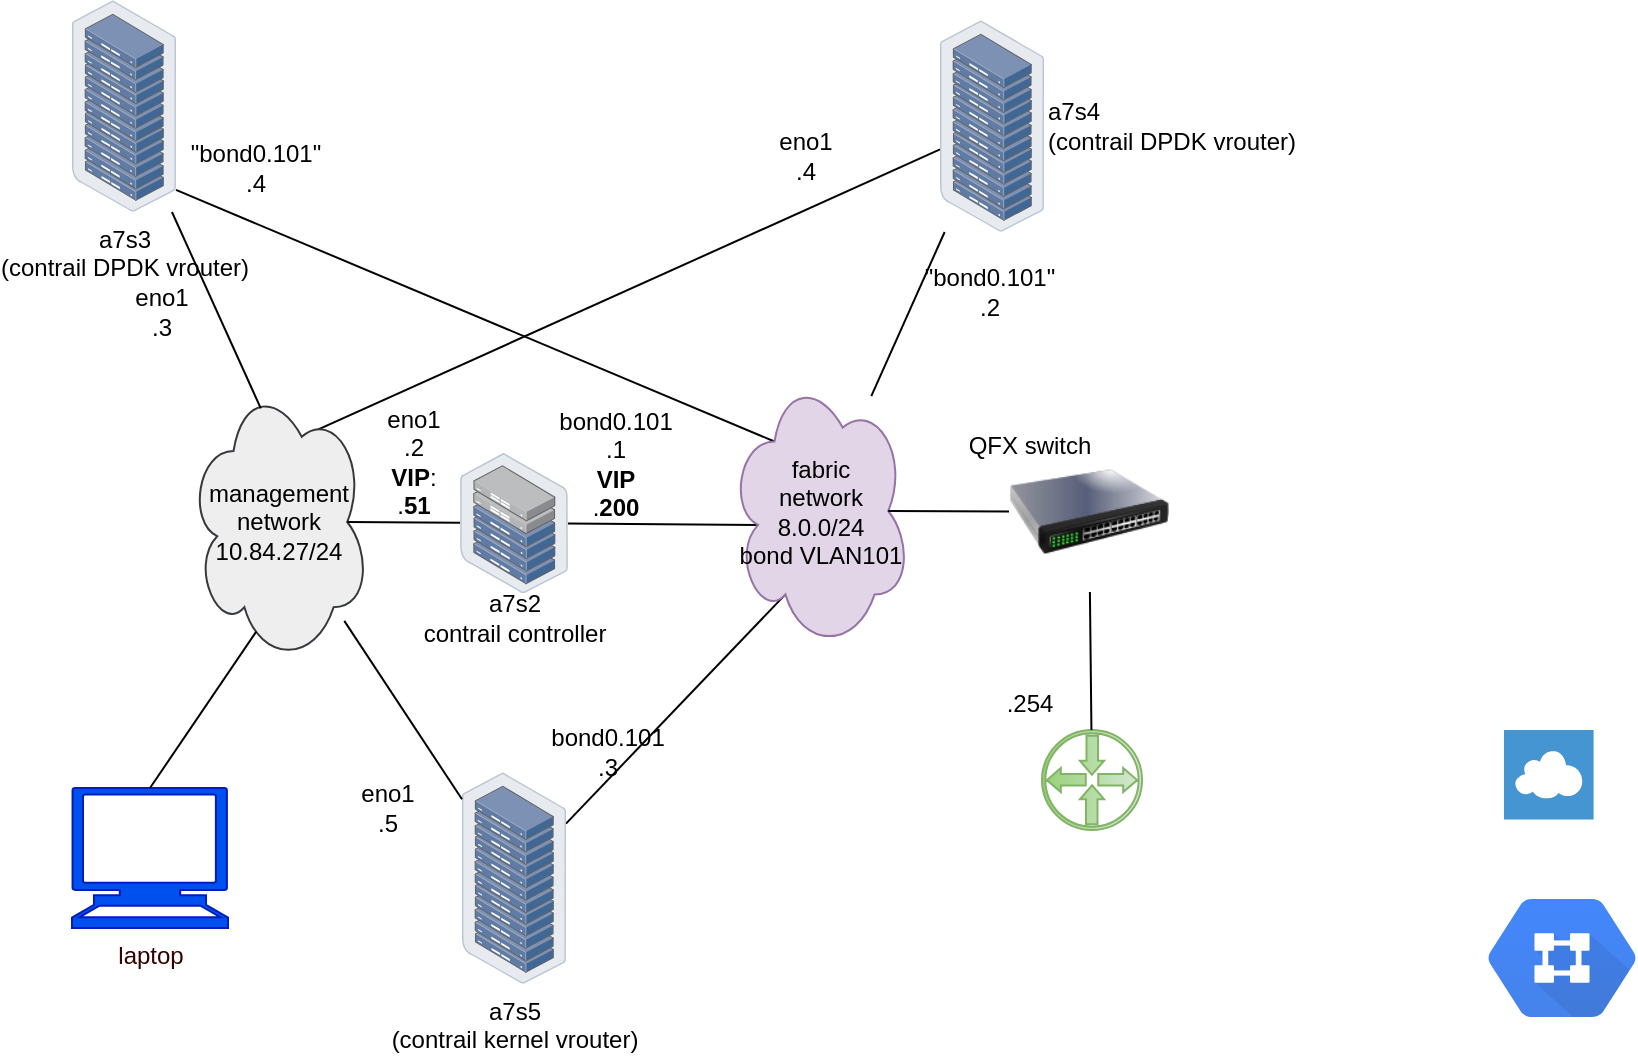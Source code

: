 <mxfile version="14.1.8" type="device"><diagram id="UR99uhJ07vgzcy22e4r4" name="Page-1"><mxGraphModel dx="1422" dy="822" grid="0" gridSize="10" guides="1" tooltips="1" connect="1" arrows="1" fold="1" page="1" pageScale="1" pageWidth="850" pageHeight="1100" math="0" shadow="0"><root><mxCell id="0"/><mxCell id="1" parent="0"/><mxCell id="UJwj1W0hyQ7cgSEmZKIp-6" value="" style="endArrow=none;html=1;entryX=0.31;entryY=0.8;entryDx=0;entryDy=0;entryPerimeter=0;" parent="1" source="UJwj1W0hyQ7cgSEmZKIp-4" target="n4Pi40cuhcA4djitd8lm-44" edge="1"><mxGeometry width="50" height="50" relative="1" as="geometry"><mxPoint x="322" y="581" as="sourcePoint"/><mxPoint x="146" y="769" as="targetPoint"/></mxGeometry></mxCell><mxCell id="n4Pi40cuhcA4djitd8lm-17" style="edgeStyle=none;rounded=0;orthogonalLoop=1;jettySize=auto;html=1;endArrow=none;endFill=0;entryX=0.16;entryY=0.55;entryDx=0;entryDy=0;entryPerimeter=0;" parent="1" source="n4Pi40cuhcA4djitd8lm-39" target="n4Pi40cuhcA4djitd8lm-44" edge="1"><mxGeometry relative="1" as="geometry"><mxPoint x="316.167" y="430.833" as="sourcePoint"/><mxPoint x="273.667" y="590.833" as="targetPoint"/></mxGeometry></mxCell><mxCell id="n4Pi40cuhcA4djitd8lm-16" style="edgeStyle=none;rounded=0;orthogonalLoop=1;jettySize=auto;html=1;exitX=0.625;exitY=0.2;exitDx=0;exitDy=0;exitPerimeter=0;endArrow=none;endFill=0;" parent="1" source="n4Pi40cuhcA4djitd8lm-10" target="n4Pi40cuhcA4djitd8lm-38" edge="1"><mxGeometry relative="1" as="geometry"><mxPoint x="177.833" y="551.667" as="sourcePoint"/><mxPoint x="226.167" y="580.833" as="targetPoint"/></mxGeometry></mxCell><mxCell id="n4Pi40cuhcA4djitd8lm-18" style="edgeStyle=none;rounded=0;orthogonalLoop=1;jettySize=auto;html=1;exitX=1;exitY=0.896;exitDx=0;exitDy=0;endArrow=none;endFill=0;exitPerimeter=0;entryX=0.25;entryY=0.25;entryDx=0;entryDy=0;entryPerimeter=0;" parent="1" source="n4Pi40cuhcA4djitd8lm-37" target="n4Pi40cuhcA4djitd8lm-44" edge="1"><mxGeometry relative="1" as="geometry"><mxPoint x="277.833" y="287.5" as="sourcePoint"/><mxPoint x="409.007" y="449.194" as="targetPoint"/></mxGeometry></mxCell><mxCell id="n4Pi40cuhcA4djitd8lm-1" value="" style="pointerEvents=1;shadow=0;dashed=0;html=1;strokeColor=#82b366;fillColor=#d5e8d4;aspect=fixed;labelPosition=center;verticalLabelPosition=bottom;verticalAlign=top;align=center;outlineConnect=0;shape=mxgraph.vvd.physical_upstream_router;direction=south;gradientColor=#97d077;" parent="1" vertex="1"><mxGeometry x="553" y="536" width="50" height="50" as="geometry"/></mxCell><mxCell id="n4Pi40cuhcA4djitd8lm-8" value="" style="image;html=1;labelBackgroundColor=#ffffff;image=img/lib/clip_art/networking/Switch_128x128.png" parent="1" vertex="1"><mxGeometry x="536.5" y="387" width="80" height="80" as="geometry"/></mxCell><mxCell id="n4Pi40cuhcA4djitd8lm-9" value="&lt;font color=&quot;#330000&quot;&gt;laptop&lt;br&gt;&lt;/font&gt;" style="shape=mxgraph.signs.tech.computer;html=1;fillColor=#0050ef;strokeColor=#001DBC;verticalLabelPosition=bottom;verticalAlign=top;align=center;fontColor=#ffffff;labelPosition=center;" parent="1" vertex="1"><mxGeometry x="68" y="565" width="78" height="70" as="geometry"/></mxCell><mxCell id="n4Pi40cuhcA4djitd8lm-10" value="management&lt;br&gt;network&lt;br&gt;10.84.27/24" style="ellipse;shape=cloud;whiteSpace=wrap;html=1;fillColor=#eeeeee;strokeColor=#36393d;" parent="1" vertex="1"><mxGeometry x="126" y="361" width="91" height="142" as="geometry"/></mxCell><mxCell id="n4Pi40cuhcA4djitd8lm-15" style="edgeStyle=none;rounded=0;orthogonalLoop=1;jettySize=auto;html=1;exitX=0.875;exitY=0.5;exitDx=0;exitDy=0;exitPerimeter=0;endArrow=none;endFill=0;" parent="1" source="n4Pi40cuhcA4djitd8lm-10" target="n4Pi40cuhcA4djitd8lm-39" edge="1"><mxGeometry relative="1" as="geometry"><mxPoint x="205.333" y="425" as="sourcePoint"/><mxPoint x="266.0" y="431" as="targetPoint"/></mxGeometry></mxCell><mxCell id="n4Pi40cuhcA4djitd8lm-19" style="edgeStyle=none;rounded=0;orthogonalLoop=1;jettySize=auto;html=1;endArrow=none;endFill=0;" parent="1" source="n4Pi40cuhcA4djitd8lm-38" target="n4Pi40cuhcA4djitd8lm-44" edge="1"><mxGeometry relative="1" as="geometry"><mxPoint x="276.167" y="580.833" as="sourcePoint"/><mxPoint x="448.667" y="414.167" as="targetPoint"/></mxGeometry></mxCell><mxCell id="n4Pi40cuhcA4djitd8lm-21" style="edgeStyle=none;rounded=0;orthogonalLoop=1;jettySize=auto;html=1;endArrow=none;endFill=0;" parent="1" source="n4Pi40cuhcA4djitd8lm-8" target="n4Pi40cuhcA4djitd8lm-1" edge="1"><mxGeometry relative="1" as="geometry"><mxPoint x="508.985" y="447.451" as="sourcePoint"/><mxPoint x="578.667" y="445.833" as="targetPoint"/></mxGeometry></mxCell><mxCell id="n4Pi40cuhcA4djitd8lm-22" style="edgeStyle=none;rounded=0;orthogonalLoop=1;jettySize=auto;html=1;endArrow=none;endFill=0;entryX=0.5;entryY=0;entryDx=0;entryDy=0;entryPerimeter=0;exitX=0.374;exitY=0.887;exitDx=0;exitDy=0;exitPerimeter=0;" parent="1" source="n4Pi40cuhcA4djitd8lm-10" target="n4Pi40cuhcA4djitd8lm-9" edge="1"><mxGeometry relative="1" as="geometry"><mxPoint x="769" y="431" as="sourcePoint"/><mxPoint x="719" y="442" as="targetPoint"/></mxGeometry></mxCell><mxCell id="n4Pi40cuhcA4djitd8lm-29" value="bond0.101 .3" style="text;html=1;strokeColor=none;fillColor=none;align=center;verticalAlign=middle;whiteSpace=wrap;rounded=0;" parent="1" vertex="1"><mxGeometry x="316" y="537" width="40" height="20" as="geometry"/></mxCell><mxCell id="n4Pi40cuhcA4djitd8lm-31" value=".254" style="text;html=1;strokeColor=none;fillColor=none;align=center;verticalAlign=middle;whiteSpace=wrap;rounded=0;" parent="1" vertex="1"><mxGeometry x="527" y="513" width="40" height="20" as="geometry"/></mxCell><mxCell id="n4Pi40cuhcA4djitd8lm-37" value="a7s3&lt;br&gt;(contrail DPDK vrouter)" style="points=[];aspect=fixed;html=1;align=center;shadow=0;dashed=0;image;image=img/lib/allied_telesis/storage/Datacenter_Server_Rack.svg;labelPosition=center;verticalLabelPosition=bottom;verticalAlign=top;" parent="1" vertex="1"><mxGeometry x="68" y="171" width="52" height="106" as="geometry"/></mxCell><mxCell id="n4Pi40cuhcA4djitd8lm-38" value="a7s4&lt;br&gt;(contrail DPDK vrouter)" style="points=[];aspect=fixed;html=1;align=left;shadow=0;dashed=0;image;image=img/lib/allied_telesis/storage/Datacenter_Server_Rack.svg;labelPosition=right;verticalLabelPosition=middle;verticalAlign=middle;" parent="1" vertex="1"><mxGeometry x="502" y="181" width="52" height="106" as="geometry"/></mxCell><mxCell id="n4Pi40cuhcA4djitd8lm-39" value="" style="points=[];aspect=fixed;html=1;align=center;shadow=0;dashed=0;image;image=img/lib/allied_telesis/storage/Datacenter_Server_Half_Rack_ToR.svg;labelPosition=center;verticalLabelPosition=top;verticalAlign=bottom;" parent="1" vertex="1"><mxGeometry x="262" y="397.5" width="54" height="70" as="geometry"/></mxCell><mxCell id="n4Pi40cuhcA4djitd8lm-44" value="fabric&lt;br&gt;network&lt;br&gt;8.0.0/24&lt;br&gt;bond VLAN101" style="ellipse;shape=cloud;whiteSpace=wrap;html=1;fillColor=#e1d5e7;strokeColor=#9673a6;" parent="1" vertex="1"><mxGeometry x="396.5" y="357" width="91" height="139" as="geometry"/></mxCell><mxCell id="n4Pi40cuhcA4djitd8lm-45" style="edgeStyle=none;rounded=0;orthogonalLoop=1;jettySize=auto;html=1;endArrow=none;endFill=0;entryX=0.875;entryY=0.5;entryDx=0;entryDy=0;entryPerimeter=0;" parent="1" source="n4Pi40cuhcA4djitd8lm-8" target="n4Pi40cuhcA4djitd8lm-44" edge="1"><mxGeometry relative="1" as="geometry"><mxPoint x="321" y="442.5" as="sourcePoint"/><mxPoint x="382.833" y="442.5" as="targetPoint"/></mxGeometry></mxCell><mxCell id="n4Pi40cuhcA4djitd8lm-47" value="QFX switch&lt;br&gt;" style="text;html=1;strokeColor=none;fillColor=none;align=center;verticalAlign=middle;whiteSpace=wrap;rounded=0;" parent="1" vertex="1"><mxGeometry x="511" y="384" width="72" height="20" as="geometry"/></mxCell><mxCell id="n4Pi40cuhcA4djitd8lm-52" value="a7s2&lt;br&gt;contrail controller" style="text;html=1;strokeColor=none;fillColor=none;align=center;verticalAlign=middle;whiteSpace=wrap;rounded=0;" parent="1" vertex="1"><mxGeometry x="178.5" y="470" width="221" height="20" as="geometry"/></mxCell><mxCell id="WrIc0MujglMM-a-qvL1S-2" value="eno1 .5" style="text;html=1;strokeColor=none;fillColor=none;align=center;verticalAlign=middle;whiteSpace=wrap;rounded=0;" parent="1" vertex="1"><mxGeometry x="206" y="565" width="40" height="20" as="geometry"/></mxCell><mxCell id="WrIc0MujglMM-a-qvL1S-3" value="&quot;bond0.101&quot; .4" style="text;html=1;strokeColor=none;fillColor=none;align=center;verticalAlign=middle;whiteSpace=wrap;rounded=0;" parent="1" vertex="1"><mxGeometry x="140" y="245" width="40" height="20" as="geometry"/></mxCell><mxCell id="WrIc0MujglMM-a-qvL1S-4" value="eno1 .3" style="text;html=1;strokeColor=none;fillColor=none;align=center;verticalAlign=middle;whiteSpace=wrap;rounded=0;" parent="1" vertex="1"><mxGeometry x="93" y="317" width="40" height="20" as="geometry"/></mxCell><mxCell id="WrIc0MujglMM-a-qvL1S-5" value="eno1 .2&lt;br&gt;&lt;b&gt;VIP&lt;/b&gt;: .&lt;b&gt;51&lt;/b&gt;" style="text;html=1;strokeColor=none;fillColor=none;align=center;verticalAlign=middle;whiteSpace=wrap;rounded=0;" parent="1" vertex="1"><mxGeometry x="219" y="392" width="40" height="20" as="geometry"/></mxCell><mxCell id="UJwj1W0hyQ7cgSEmZKIp-3" value="eno1 .4" style="text;html=1;strokeColor=none;fillColor=none;align=center;verticalAlign=middle;whiteSpace=wrap;rounded=0;" parent="1" vertex="1"><mxGeometry x="415" y="239" width="40" height="20" as="geometry"/></mxCell><mxCell id="UJwj1W0hyQ7cgSEmZKIp-4" value="a7s5&lt;br&gt;(contrail kernel vrouter)" style="points=[];aspect=fixed;html=1;align=center;shadow=0;dashed=0;image;image=img/lib/allied_telesis/storage/Datacenter_Server_Rack.svg;labelPosition=center;verticalLabelPosition=bottom;verticalAlign=top;" parent="1" vertex="1"><mxGeometry x="263" y="557" width="52" height="106" as="geometry"/></mxCell><mxCell id="UJwj1W0hyQ7cgSEmZKIp-5" value="" style="endArrow=none;html=1;" parent="1" source="UJwj1W0hyQ7cgSEmZKIp-4" target="n4Pi40cuhcA4djitd8lm-10" edge="1"><mxGeometry width="50" height="50" relative="1" as="geometry"><mxPoint x="96" y="819" as="sourcePoint"/><mxPoint x="209" y="512" as="targetPoint"/></mxGeometry></mxCell><mxCell id="n4Pi40cuhcA4djitd8lm-13" style="edgeStyle=none;rounded=0;orthogonalLoop=1;jettySize=auto;html=1;exitX=0.4;exitY=0.1;exitDx=0;exitDy=0;exitPerimeter=0;endArrow=none;endFill=0;" parent="1" source="n4Pi40cuhcA4djitd8lm-10" target="n4Pi40cuhcA4djitd8lm-37" edge="1"><mxGeometry relative="1" as="geometry"><mxPoint x="228.667" y="300.833" as="targetPoint"/></mxGeometry></mxCell><mxCell id="WrIc0MujglMM-a-qvL1S-1" value="&quot;bond0.101&quot; .2" style="text;html=1;strokeColor=none;fillColor=none;align=center;verticalAlign=middle;whiteSpace=wrap;rounded=0;" parent="1" vertex="1"><mxGeometry x="507" y="307" width="40" height="20" as="geometry"/></mxCell><mxCell id="UJwj1W0hyQ7cgSEmZKIp-31" value="" style="shape=mxgraph.gcp.networking.cloud_virtual_network;html=1;fillColor=#4387FD;gradientColor=#4683EA;strokeColor=none;verticalLabelPosition=bottom;verticalAlign=top;align=center;" parent="1" vertex="1"><mxGeometry x="776" y="620.5" width="74" height="59" as="geometry"/></mxCell><mxCell id="UJwj1W0hyQ7cgSEmZKIp-32" value="" style="pointerEvents=1;shadow=0;dashed=0;html=1;strokeColor=none;fillColor=#4495D1;labelPosition=center;verticalLabelPosition=bottom;verticalAlign=top;align=center;outlineConnect=0;shape=mxgraph.veeam.2d.wan_accelerator;" parent="1" vertex="1"><mxGeometry x="784" y="536" width="44.8" height="44.8" as="geometry"/></mxCell><mxCell id="UJwj1W0hyQ7cgSEmZKIp-42" value="bond0.101&lt;br&gt;.1&lt;br&gt;&lt;b&gt;VIP&lt;/b&gt;&lt;br&gt;.&lt;b&gt;200&lt;/b&gt;" style="text;html=1;strokeColor=none;fillColor=none;align=center;verticalAlign=middle;whiteSpace=wrap;rounded=0;" parent="1" vertex="1"><mxGeometry x="320" y="392.5" width="40" height="20" as="geometry"/></mxCell></root></mxGraphModel></diagram></mxfile>